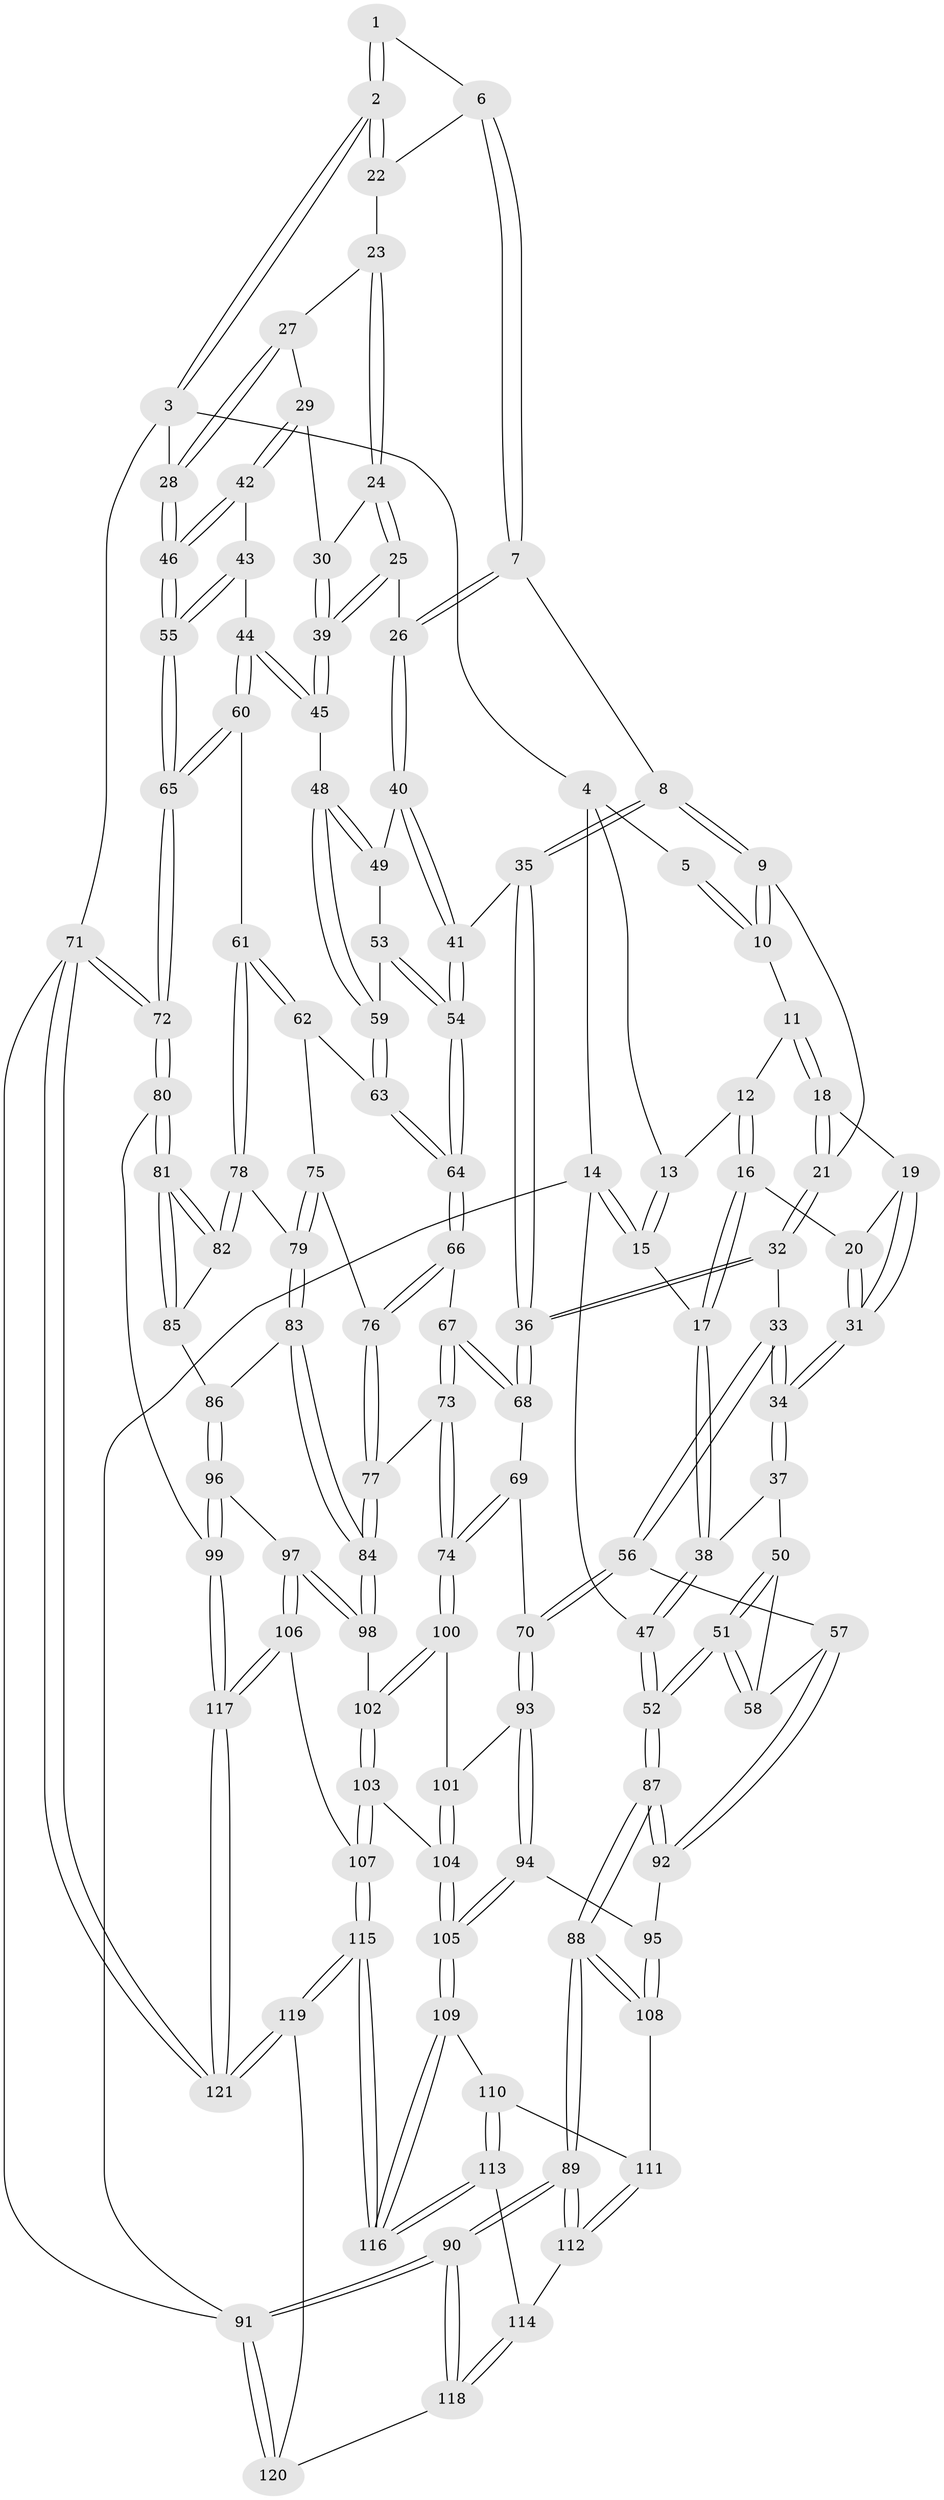 // coarse degree distribution, {2: 0.13513513513513514, 6: 0.02702702702702703, 5: 0.02702702702702703, 4: 0.40540540540540543, 3: 0.40540540540540543}
// Generated by graph-tools (version 1.1) at 2025/54/03/04/25 22:54:16]
// undirected, 121 vertices, 299 edges
graph export_dot {
  node [color=gray90,style=filled];
  1 [pos="+0.6234048753403512+0"];
  2 [pos="+1+0"];
  3 [pos="+1+0"];
  4 [pos="+0.261028068670474+0"];
  5 [pos="+0.49171816266769575+0"];
  6 [pos="+0.6495331211230916+0.10572530833571998"];
  7 [pos="+0.6099640819197253+0.18129873032396254"];
  8 [pos="+0.6077124696240924+0.18229679260063875"];
  9 [pos="+0.5470797724812956+0.17591646945710823"];
  10 [pos="+0.48991050098367256+0.12141217211475826"];
  11 [pos="+0.329284989604679+0.03866218519627939"];
  12 [pos="+0.2998357176435323+0.014136991312428687"];
  13 [pos="+0.256221046762841+0"];
  14 [pos="+0+0.1837936890630888"];
  15 [pos="+0.04231850220187509+0.1269970451919211"];
  16 [pos="+0.22750745442190026+0.20703061839922435"];
  17 [pos="+0.20298944513800188+0.22990883697359685"];
  18 [pos="+0.40059450108122857+0.22389484287229872"];
  19 [pos="+0.3781318888412422+0.22898513269172166"];
  20 [pos="+0.3225717051901779+0.224993683872901"];
  21 [pos="+0.44144103643880694+0.2319798147408906"];
  22 [pos="+0.8128558886651525+0.09126441362272615"];
  23 [pos="+0.8443002041870029+0.20147904932914007"];
  24 [pos="+0.8280570375009683+0.21580546361551708"];
  25 [pos="+0.7274357098456051+0.26631588445083665"];
  26 [pos="+0.7251992208166479+0.26610613704751607"];
  27 [pos="+0.8612623261677309+0.2041016775052682"];
  28 [pos="+1+0"];
  29 [pos="+0.9431578675337328+0.27652828750019853"];
  30 [pos="+0.8642409278718758+0.3095901994622802"];
  31 [pos="+0.345130345031208+0.3281480562081773"];
  32 [pos="+0.42273460529432444+0.364179737912553"];
  33 [pos="+0.34208338733155913+0.3929015216392977"];
  34 [pos="+0.33485262372223273+0.38480944896115776"];
  35 [pos="+0.5559397202434069+0.39117371385405136"];
  36 [pos="+0.5426620772198137+0.4106511486533702"];
  37 [pos="+0.2033893569460411+0.2950535431444885"];
  38 [pos="+0.19572455056170673+0.2770044029542252"];
  39 [pos="+0.8286457958039048+0.3421863601023128"];
  40 [pos="+0.7117711750146513+0.35281221103925553"];
  41 [pos="+0.6581724738252163+0.3871046950693535"];
  42 [pos="+0.9882538724045394+0.2845933194305856"];
  43 [pos="+0.9273667523203883+0.3828930020693959"];
  44 [pos="+0.8971178705437138+0.41928117848815927"];
  45 [pos="+0.8358521755856125+0.3800055304715542"];
  46 [pos="+1+0.19487373807842848"];
  47 [pos="+0+0.38471364930870205"];
  48 [pos="+0.7950963546996916+0.4093298796487762"];
  49 [pos="+0.7244149198545938+0.37751910767939995"];
  50 [pos="+0.1845572989164624+0.3581665855068736"];
  51 [pos="+0+0.5454868669594218"];
  52 [pos="+0+0.5672682219890963"];
  53 [pos="+0.7154209078180392+0.4212412844060957"];
  54 [pos="+0.6975555567057834+0.4525089019582084"];
  55 [pos="+1+0.4911279319179335"];
  56 [pos="+0.3173019741619196+0.5366337744188563"];
  57 [pos="+0.25491952408118923+0.5328035569302187"];
  58 [pos="+0.21440316603123466+0.520136467883918"];
  59 [pos="+0.7861443939400724+0.4308355669702446"];
  60 [pos="+0.9157641546605406+0.48202476156812835"];
  61 [pos="+0.860570802589316+0.5230699291490563"];
  62 [pos="+0.8180069057297475+0.5141938619080318"];
  63 [pos="+0.7861220616982496+0.43095156760580283"];
  64 [pos="+0.6924751303602058+0.4982102250776713"];
  65 [pos="+1+0.5770198253240442"];
  66 [pos="+0.6905337763318063+0.5027273988153812"];
  67 [pos="+0.6109437140013261+0.4894801483213718"];
  68 [pos="+0.5452494376050405+0.43450381559084816"];
  69 [pos="+0.5019632613114086+0.4885898236876977"];
  70 [pos="+0.33883999476476856+0.5593478609971599"];
  71 [pos="+1+1"];
  72 [pos="+1+0.7478614454779964"];
  73 [pos="+0.5765973311308008+0.6382050755038178"];
  74 [pos="+0.54356986846661+0.6522469233878264"];
  75 [pos="+0.7537211171114258+0.5333584653666545"];
  76 [pos="+0.7125121026836686+0.534041986528658"];
  77 [pos="+0.6899907700669332+0.6442631517236616"];
  78 [pos="+0.8603847049186939+0.5564948669068966"];
  79 [pos="+0.7963127016416099+0.6024685475469282"];
  80 [pos="+1+0.7513235508657763"];
  81 [pos="+1+0.7354551449125711"];
  82 [pos="+0.866684631324372+0.5767308660062487"];
  83 [pos="+0.7890251260788703+0.6305515302185973"];
  84 [pos="+0.7049519913670458+0.6619215902846443"];
  85 [pos="+0.8530516326251466+0.6432009207563375"];
  86 [pos="+0.8428284246924064+0.6503523624782414"];
  87 [pos="+0+0.7370716101821737"];
  88 [pos="+0+0.7817973485305372"];
  89 [pos="+0+0.8219223024673534"];
  90 [pos="+0+1"];
  91 [pos="+0+1"];
  92 [pos="+0.17161554220945452+0.6828301901787497"];
  93 [pos="+0.3691021617430133+0.6566177113239167"];
  94 [pos="+0.3376396185320176+0.7109592984129012"];
  95 [pos="+0.3188420885073721+0.7273626693254891"];
  96 [pos="+0.8158913709946561+0.7947145990023038"];
  97 [pos="+0.7530849644216727+0.7652329552265552"];
  98 [pos="+0.7260814523385407+0.7408836690880932"];
  99 [pos="+0.8591547929659805+0.8353846657519075"];
  100 [pos="+0.5371792832839143+0.6583895972338432"];
  101 [pos="+0.483159361888236+0.6746117749969643"];
  102 [pos="+0.6085527194224088+0.7810744705641985"];
  103 [pos="+0.5828485769601787+0.8361308512267212"];
  104 [pos="+0.5050355538625693+0.8354772908219388"];
  105 [pos="+0.46688411976440486+0.8626735540293267"];
  106 [pos="+0.6397101825520904+0.894461025319853"];
  107 [pos="+0.6150702775609311+0.8819388581736818"];
  108 [pos="+0.31347926275507276+0.7386381188823428"];
  109 [pos="+0.46317760456659984+0.8704587156320356"];
  110 [pos="+0.3913470369431444+0.8508243643662802"];
  111 [pos="+0.30033371271909803+0.7715399614243217"];
  112 [pos="+0.28661698517212414+0.7980043659219421"];
  113 [pos="+0.29360645675463415+0.880129410133275"];
  114 [pos="+0.2868171847560048+0.8777298467086364"];
  115 [pos="+0.46373648752240976+1"];
  116 [pos="+0.44255413377694225+0.9500648626210092"];
  117 [pos="+0.7691259646017656+1"];
  118 [pos="+0.2608425899646787+0.9102033946515986"];
  119 [pos="+0.4625276562672473+1"];
  120 [pos="+0.45465696708344194+1"];
  121 [pos="+0.7671848318615285+1"];
  1 -- 2;
  1 -- 2;
  1 -- 6;
  2 -- 3;
  2 -- 3;
  2 -- 22;
  2 -- 22;
  3 -- 4;
  3 -- 28;
  3 -- 71;
  4 -- 5;
  4 -- 13;
  4 -- 14;
  5 -- 10;
  5 -- 10;
  6 -- 7;
  6 -- 7;
  6 -- 22;
  7 -- 8;
  7 -- 26;
  7 -- 26;
  8 -- 9;
  8 -- 9;
  8 -- 35;
  8 -- 35;
  9 -- 10;
  9 -- 10;
  9 -- 21;
  10 -- 11;
  11 -- 12;
  11 -- 18;
  11 -- 18;
  12 -- 13;
  12 -- 16;
  12 -- 16;
  13 -- 15;
  13 -- 15;
  14 -- 15;
  14 -- 15;
  14 -- 47;
  14 -- 91;
  15 -- 17;
  16 -- 17;
  16 -- 17;
  16 -- 20;
  17 -- 38;
  17 -- 38;
  18 -- 19;
  18 -- 21;
  18 -- 21;
  19 -- 20;
  19 -- 31;
  19 -- 31;
  20 -- 31;
  20 -- 31;
  21 -- 32;
  21 -- 32;
  22 -- 23;
  23 -- 24;
  23 -- 24;
  23 -- 27;
  24 -- 25;
  24 -- 25;
  24 -- 30;
  25 -- 26;
  25 -- 39;
  25 -- 39;
  26 -- 40;
  26 -- 40;
  27 -- 28;
  27 -- 28;
  27 -- 29;
  28 -- 46;
  28 -- 46;
  29 -- 30;
  29 -- 42;
  29 -- 42;
  30 -- 39;
  30 -- 39;
  31 -- 34;
  31 -- 34;
  32 -- 33;
  32 -- 36;
  32 -- 36;
  33 -- 34;
  33 -- 34;
  33 -- 56;
  33 -- 56;
  34 -- 37;
  34 -- 37;
  35 -- 36;
  35 -- 36;
  35 -- 41;
  36 -- 68;
  36 -- 68;
  37 -- 38;
  37 -- 50;
  38 -- 47;
  38 -- 47;
  39 -- 45;
  39 -- 45;
  40 -- 41;
  40 -- 41;
  40 -- 49;
  41 -- 54;
  41 -- 54;
  42 -- 43;
  42 -- 46;
  42 -- 46;
  43 -- 44;
  43 -- 55;
  43 -- 55;
  44 -- 45;
  44 -- 45;
  44 -- 60;
  44 -- 60;
  45 -- 48;
  46 -- 55;
  46 -- 55;
  47 -- 52;
  47 -- 52;
  48 -- 49;
  48 -- 49;
  48 -- 59;
  48 -- 59;
  49 -- 53;
  50 -- 51;
  50 -- 51;
  50 -- 58;
  51 -- 52;
  51 -- 52;
  51 -- 58;
  51 -- 58;
  52 -- 87;
  52 -- 87;
  53 -- 54;
  53 -- 54;
  53 -- 59;
  54 -- 64;
  54 -- 64;
  55 -- 65;
  55 -- 65;
  56 -- 57;
  56 -- 70;
  56 -- 70;
  57 -- 58;
  57 -- 92;
  57 -- 92;
  59 -- 63;
  59 -- 63;
  60 -- 61;
  60 -- 65;
  60 -- 65;
  61 -- 62;
  61 -- 62;
  61 -- 78;
  61 -- 78;
  62 -- 63;
  62 -- 75;
  63 -- 64;
  63 -- 64;
  64 -- 66;
  64 -- 66;
  65 -- 72;
  65 -- 72;
  66 -- 67;
  66 -- 76;
  66 -- 76;
  67 -- 68;
  67 -- 68;
  67 -- 73;
  67 -- 73;
  68 -- 69;
  69 -- 70;
  69 -- 74;
  69 -- 74;
  70 -- 93;
  70 -- 93;
  71 -- 72;
  71 -- 72;
  71 -- 121;
  71 -- 121;
  71 -- 91;
  72 -- 80;
  72 -- 80;
  73 -- 74;
  73 -- 74;
  73 -- 77;
  74 -- 100;
  74 -- 100;
  75 -- 76;
  75 -- 79;
  75 -- 79;
  76 -- 77;
  76 -- 77;
  77 -- 84;
  77 -- 84;
  78 -- 79;
  78 -- 82;
  78 -- 82;
  79 -- 83;
  79 -- 83;
  80 -- 81;
  80 -- 81;
  80 -- 99;
  81 -- 82;
  81 -- 82;
  81 -- 85;
  81 -- 85;
  82 -- 85;
  83 -- 84;
  83 -- 84;
  83 -- 86;
  84 -- 98;
  84 -- 98;
  85 -- 86;
  86 -- 96;
  86 -- 96;
  87 -- 88;
  87 -- 88;
  87 -- 92;
  87 -- 92;
  88 -- 89;
  88 -- 89;
  88 -- 108;
  88 -- 108;
  89 -- 90;
  89 -- 90;
  89 -- 112;
  89 -- 112;
  90 -- 91;
  90 -- 91;
  90 -- 118;
  90 -- 118;
  91 -- 120;
  91 -- 120;
  92 -- 95;
  93 -- 94;
  93 -- 94;
  93 -- 101;
  94 -- 95;
  94 -- 105;
  94 -- 105;
  95 -- 108;
  95 -- 108;
  96 -- 97;
  96 -- 99;
  96 -- 99;
  97 -- 98;
  97 -- 98;
  97 -- 106;
  97 -- 106;
  98 -- 102;
  99 -- 117;
  99 -- 117;
  100 -- 101;
  100 -- 102;
  100 -- 102;
  101 -- 104;
  101 -- 104;
  102 -- 103;
  102 -- 103;
  103 -- 104;
  103 -- 107;
  103 -- 107;
  104 -- 105;
  104 -- 105;
  105 -- 109;
  105 -- 109;
  106 -- 107;
  106 -- 117;
  106 -- 117;
  107 -- 115;
  107 -- 115;
  108 -- 111;
  109 -- 110;
  109 -- 116;
  109 -- 116;
  110 -- 111;
  110 -- 113;
  110 -- 113;
  111 -- 112;
  111 -- 112;
  112 -- 114;
  113 -- 114;
  113 -- 116;
  113 -- 116;
  114 -- 118;
  114 -- 118;
  115 -- 116;
  115 -- 116;
  115 -- 119;
  115 -- 119;
  117 -- 121;
  117 -- 121;
  118 -- 120;
  119 -- 120;
  119 -- 121;
  119 -- 121;
}

